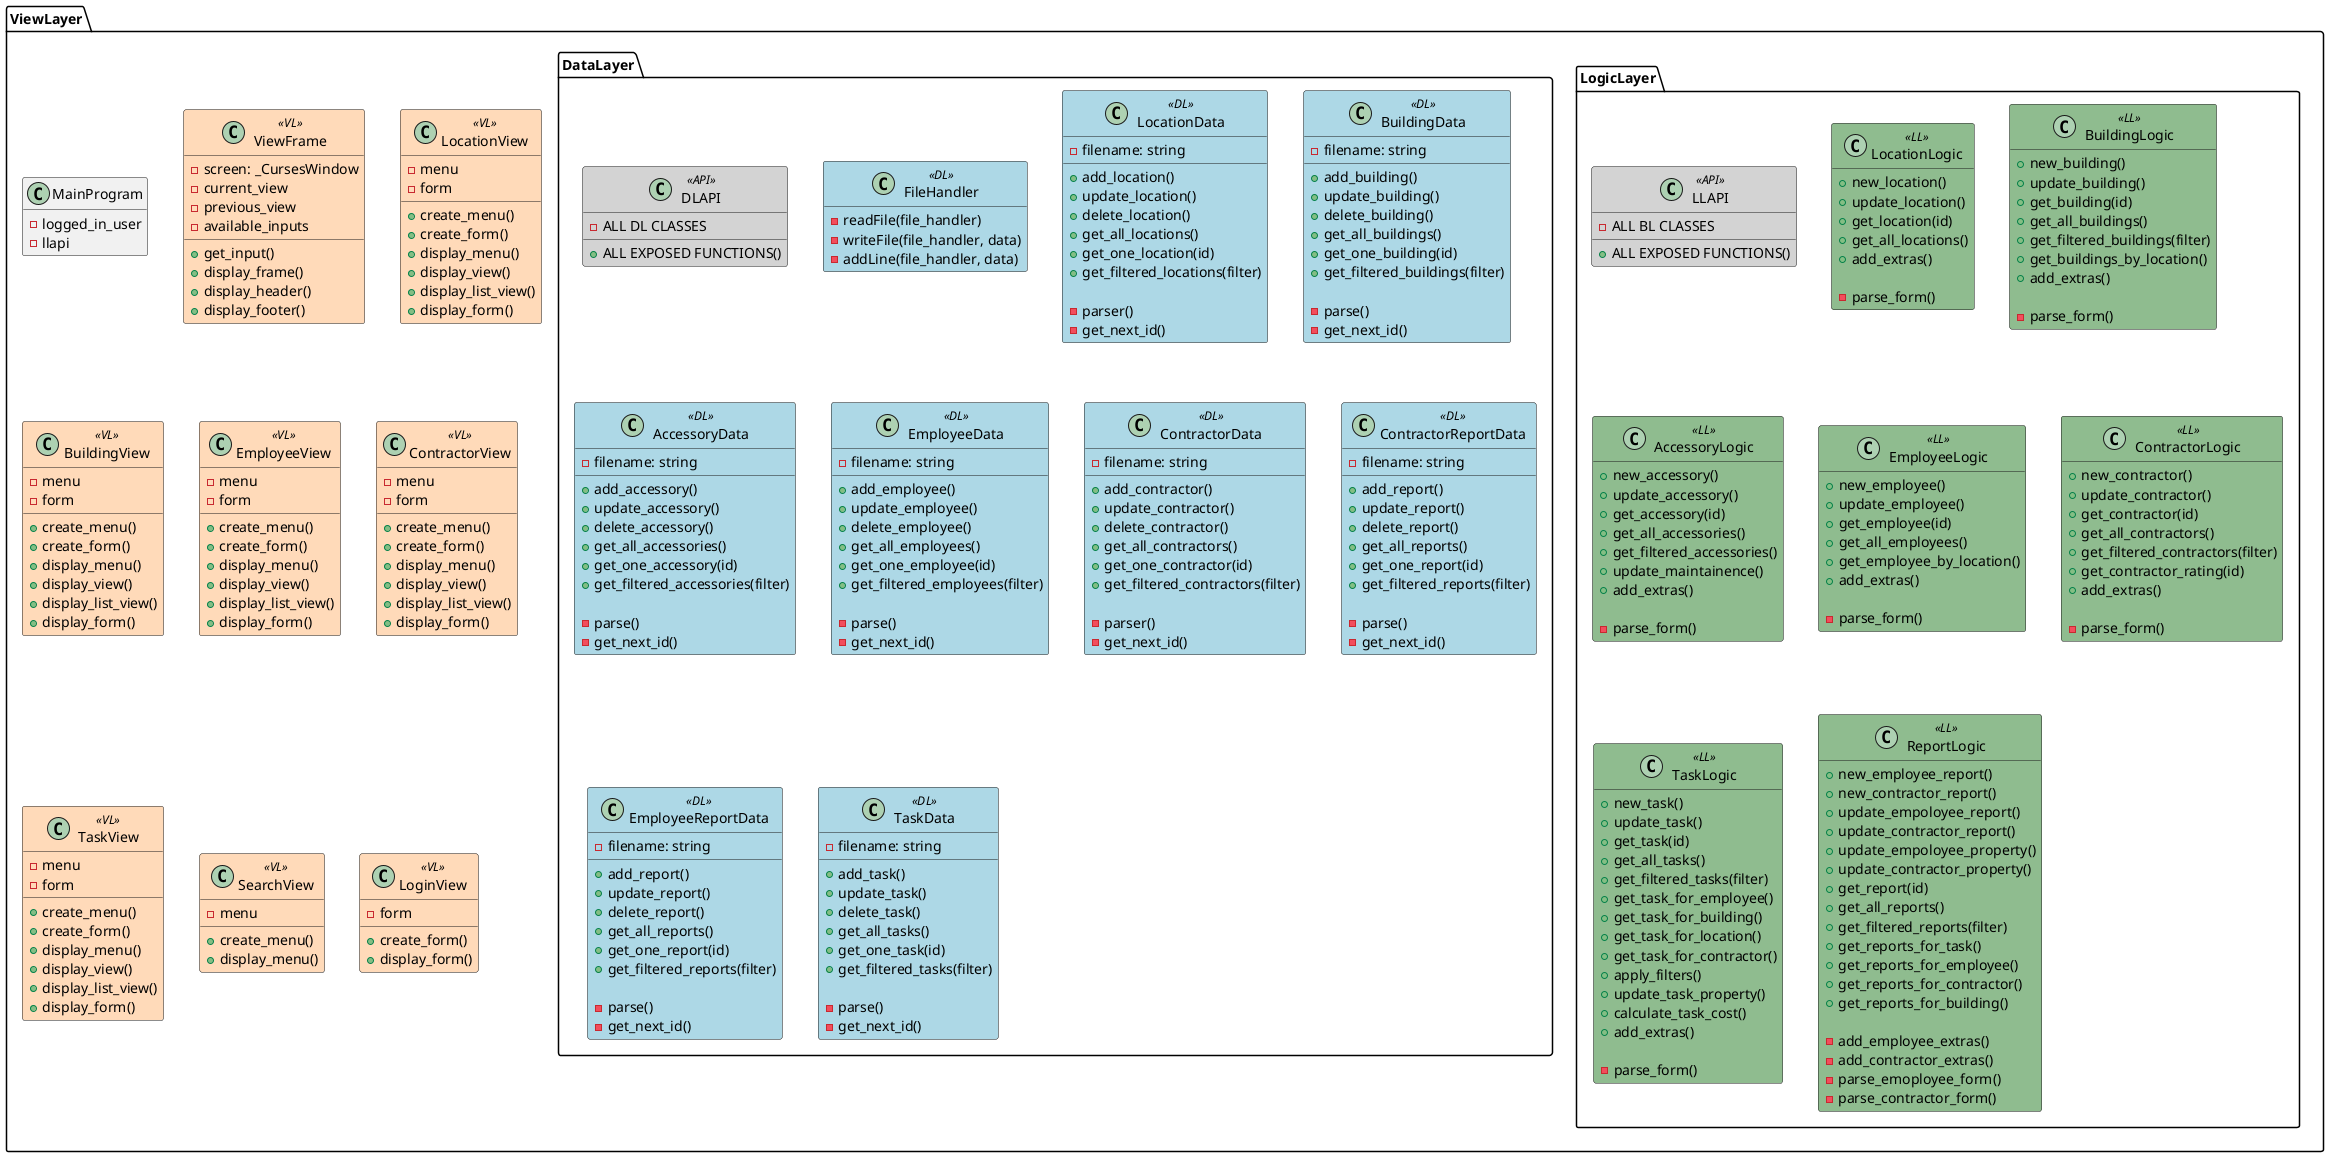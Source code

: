 @startuml 3-tier
hide empty members

skinparam class {
  BackgroundColor<<VL>> PeachPuff
  BackgroundColor<<LL>> DarkSeaGreen
  BackgroundColor<<DL>> LightBlue
  BackgroundColor<<API>> LightGray
}

package ViewLayer {
  Class MainProgram {
    - logged_in_user
    - llapi
  }
  Class ViewFrame <<VL>> {
    - screen: _CursesWindow
    - current_view
    - previous_view
    - available_inputs

    + get_input()
    + display_frame()
    + display_header()
    + display_footer()
  }
  Class LocationView <<VL>> {
    - menu
    - form

    + create_menu()
    + create_form()
    + display_menu()
    + display_view()
    + display_list_view()
    + display_form()
  }
  Class BuildingView <<VL>> {
    - menu
    - form

    + create_menu()
    + create_form()
    + display_menu()
    + display_view()
    + display_list_view()
    + display_form()
  }
  Class EmployeeView <<VL>> {
    - menu
    - form

    + create_menu()
    + create_form()
    + display_menu()
    + display_view()
    + display_list_view()
    + display_form()
  }
  Class ContractorView <<VL>> {
    - menu
    - form

    + create_menu()
    + create_form()
    + display_menu()
    + display_view()
    + display_list_view()
    + display_form()
  }
  Class TaskView <<VL>> {
    - menu
    - form

    + create_menu()
    + create_form()
    + display_menu()
    + display_view()
    + display_list_view()
    + display_form()
  }
  Class SearchView <<VL>> {
    - menu

    + create_menu()
    + display_menu()
  }
  Class LoginView <<VL>> {
    - form

    + create_form()
    + display_form()
  }
package LogicLayer {
  Class LLAPI <<API>> {
    - ALL BL CLASSES
    + ALL EXPOSED FUNCTIONS()
  }
  class LocationLogic <<LL>> {
    + new_location()
    + update_location()
    + get_location(id)
    + get_all_locations()
    + add_extras()

    - parse_form()
  }
  class BuildingLogic <<LL>> {
    + new_building()
    + update_building()
    + get_building(id)
    + get_all_buildings()
    + get_filtered_buildings(filter)
    + get_buildings_by_location()
    + add_extras()

    - parse_form()
  }
  class AccessoryLogic <<LL>> {
    + new_accessory()
    + update_accessory()
    + get_accessory(id)
    + get_all_accessories()
    + get_filtered_accessories()
    + update_maintainence()
    + add_extras()

    - parse_form()
  }
  class EmployeeLogic <<LL>> {
    + new_employee()
    + update_employee()
    + get_employee(id)
    + get_all_employees()
    + get_employee_by_location()
    + add_extras()

    - parse_form()
  }
  class ContractorLogic <<LL>> {
    + new_contractor()
    + update_contractor()
    + get_contractor(id)
    + get_all_contractors()
    + get_filtered_contractors(filter)
    + get_contractor_rating(id)
    + add_extras()

    - parse_form()
  }
  class TaskLogic <<LL>> {
    + new_task()
    + update_task()
    + get_task(id)
    + get_all_tasks()
    + get_filtered_tasks(filter)
    + get_task_for_employee()
    + get_task_for_building()
    + get_task_for_location()
    + get_task_for_contractor()
    + apply_filters()
    + update_task_property()
    + calculate_task_cost()
    + add_extras()

    - parse_form()
  }
  class ReportLogic <<LL>> {
    + new_employee_report()
    + new_contractor_report()
    + update_empoloyee_report()
    + update_contractor_report()
    + update_empoloyee_property()
    + update_contractor_property()
    + get_report(id)
    + get_all_reports()
    + get_filtered_reports(filter)
    + get_reports_for_task()
    + get_reports_for_employee()
    + get_reports_for_contractor()
    + get_reports_for_building()
    
    - add_employee_extras()
    - add_contractor_extras()
    - parse_emoployee_form()
    - parse_contractor_form()

  }
}

package DataLayer {
  Class DLAPI <<API>> {
    - ALL DL CLASSES
    + ALL EXPOSED FUNCTIONS()
  }
  class FileHandler <<DL>> {
    - readFile(file_handler)
    - writeFile(file_handler, data)
    - addLine(file_handler, data)
  }
  Class LocationData <<DL>> {
    - filename: string

    + add_location()
    + update_location()
    + delete_location()
    + get_all_locations()
    + get_one_location(id)
    + get_filtered_locations(filter)

    - parser()
    - get_next_id()
  }
  Class BuildingData <<DL>> {
    - filename: string
    
    + add_building()
    + update_building()
    + delete_building()
    + get_all_buildings()
    + get_one_building(id)
    + get_filtered_buildings(filter)
    
    - parse()
    - get_next_id()
  }
  Class AccessoryData <<DL>> {
    - filename: string
    
    + add_accessory()
    + update_accessory()
    + delete_accessory()
    + get_all_accessories()
    + get_one_accessory(id)
    + get_filtered_accessories(filter)

    - parse()
    - get_next_id()
  }
  Class EmployeeData <<DL>> {
    - filename: string
    
    + add_employee()
    + update_employee()
    + delete_employee()
    + get_all_employees()
    + get_one_employee(id)
    + get_filtered_employees(filter)

    - parse()
    - get_next_id()
  }
  Class ContractorData <<DL>> {
    - filename: string
    
    + add_contractor()
    + update_contractor()
    + delete_contractor()
    + get_all_contractors()
    + get_one_contractor(id)
    + get_filtered_contractors(filter)

    - parser()
    - get_next_id()
  }
  Class ContractorReportData <<DL>> {
    - filename: string
    
    + add_report()
    + update_report()
    + delete_report()
    + get_all_reports()
    + get_one_report(id)
    + get_filtered_reports(filter)

    - parse()
    - get_next_id()
  }
  Class EmployeeReportData <<DL>> {
    - filename: string
    
    + add_report()
    + update_report()
    + delete_report()
    + get_all_reports()
    + get_one_report(id)
    + get_filtered_reports(filter)

    - parse()
    - get_next_id()
  }
  Class TaskData <<DL>> {
    - filename: string
    
    + add_task()
    + update_task()
    + delete_task()
    + get_all_tasks()
    + get_one_task(id)
    + get_filtered_tasks(filter)

    - parse()
    - get_next_id()
  }
}

@enduml